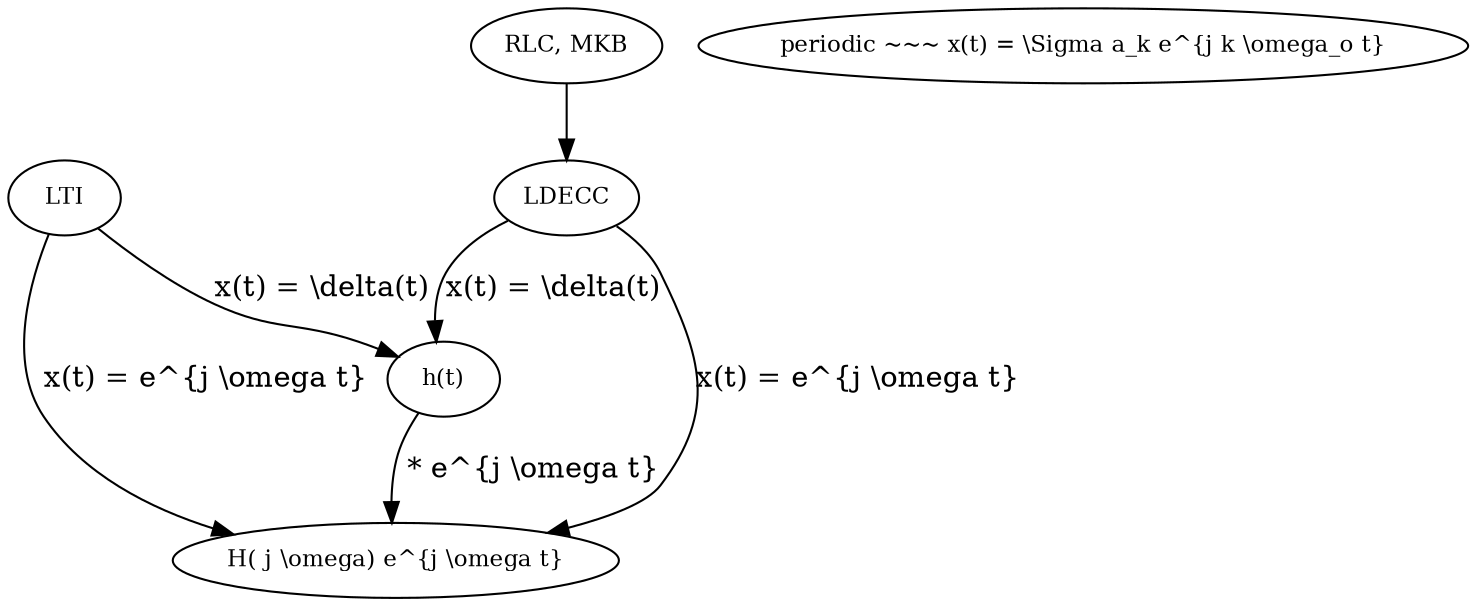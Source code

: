 digraph ee120_concepts {
  node [fontsize=11]
  LDECC -> impulse  [label="x(t) = \\delta(t)", lblstyle="below"];
  LDECC -> FT  [label="x(t) = e^{j \\omega t}"]
  
  LTI -> impulse  [label="x(t) = \\delta(t)"]
  LTI -> FT  [label="x(t) = e^{j \\omega t}", lblstyle="below=0.5cm"]

  impulse -> FT [label=" * e^{j \\omega t}"]

  RLC -> LDECC


  node [texmode="verbatim"];
  LTI [label="LTI"]
  node [texmode="verbatim"];
  LDECC  [label="LDECC"]
  node [texmode="verbatim"];
  RLC  [label="RLC, MKB"]
  FT [label="H( j \\omega) e^{j \\omega t}"]
  impulse  [label="h(t)"]
  node [texmode="math"];
  periodic [label="periodic ~~~ x(t) = \\Sigma a_k e^{j k \\omega_o t}"] 
}
